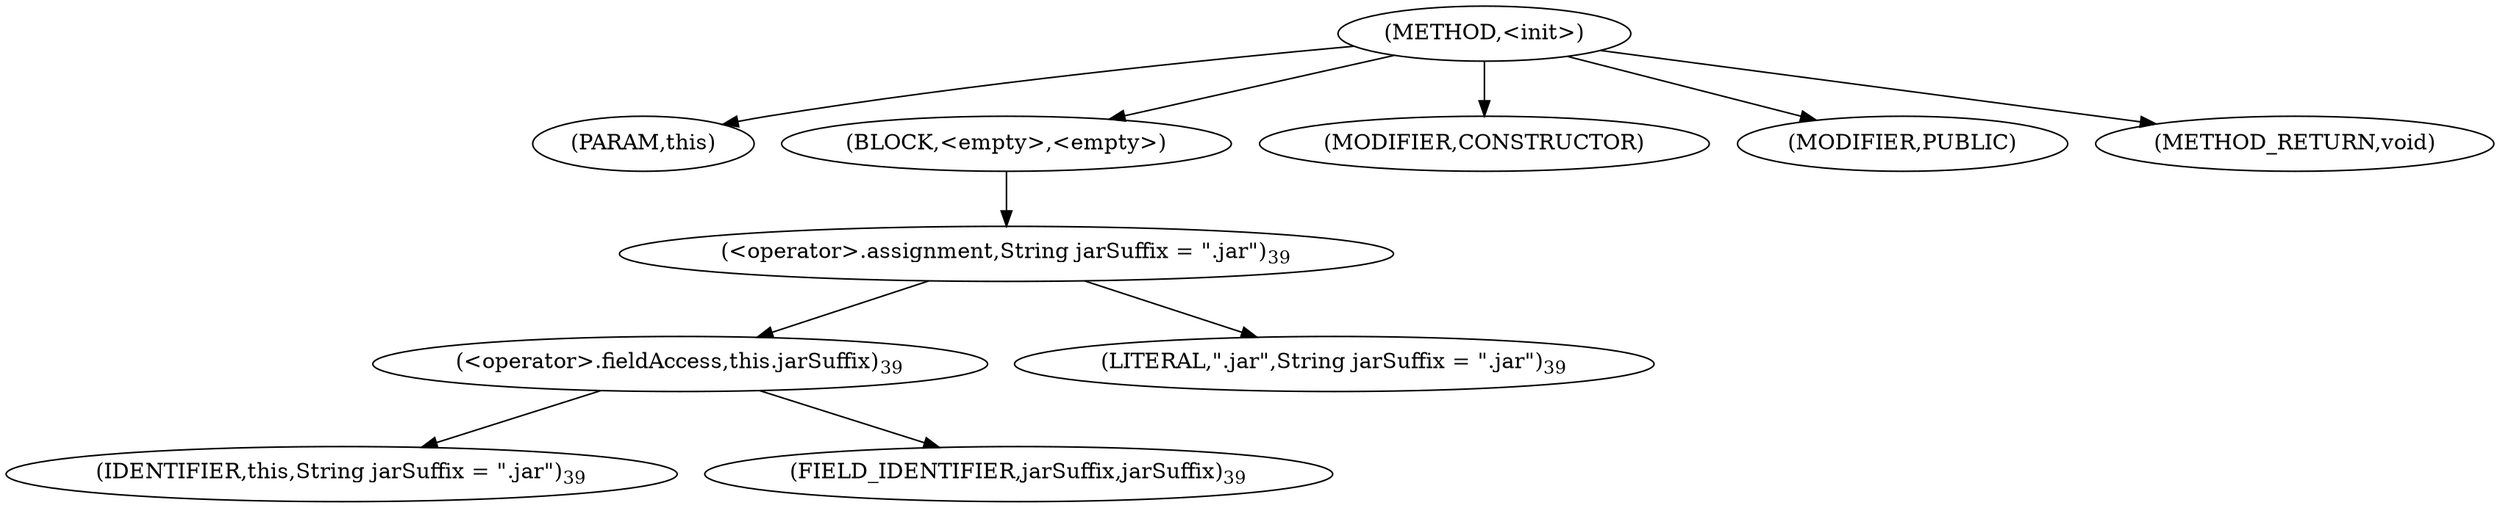 digraph "&lt;init&gt;" {  
"225" [label = <(METHOD,&lt;init&gt;)> ]
"226" [label = <(PARAM,this)> ]
"227" [label = <(BLOCK,&lt;empty&gt;,&lt;empty&gt;)> ]
"228" [label = <(&lt;operator&gt;.assignment,String jarSuffix = &quot;.jar&quot;)<SUB>39</SUB>> ]
"229" [label = <(&lt;operator&gt;.fieldAccess,this.jarSuffix)<SUB>39</SUB>> ]
"230" [label = <(IDENTIFIER,this,String jarSuffix = &quot;.jar&quot;)<SUB>39</SUB>> ]
"231" [label = <(FIELD_IDENTIFIER,jarSuffix,jarSuffix)<SUB>39</SUB>> ]
"232" [label = <(LITERAL,&quot;.jar&quot;,String jarSuffix = &quot;.jar&quot;)<SUB>39</SUB>> ]
"233" [label = <(MODIFIER,CONSTRUCTOR)> ]
"234" [label = <(MODIFIER,PUBLIC)> ]
"235" [label = <(METHOD_RETURN,void)> ]
  "225" -> "226" 
  "225" -> "227" 
  "225" -> "233" 
  "225" -> "234" 
  "225" -> "235" 
  "227" -> "228" 
  "228" -> "229" 
  "228" -> "232" 
  "229" -> "230" 
  "229" -> "231" 
}
